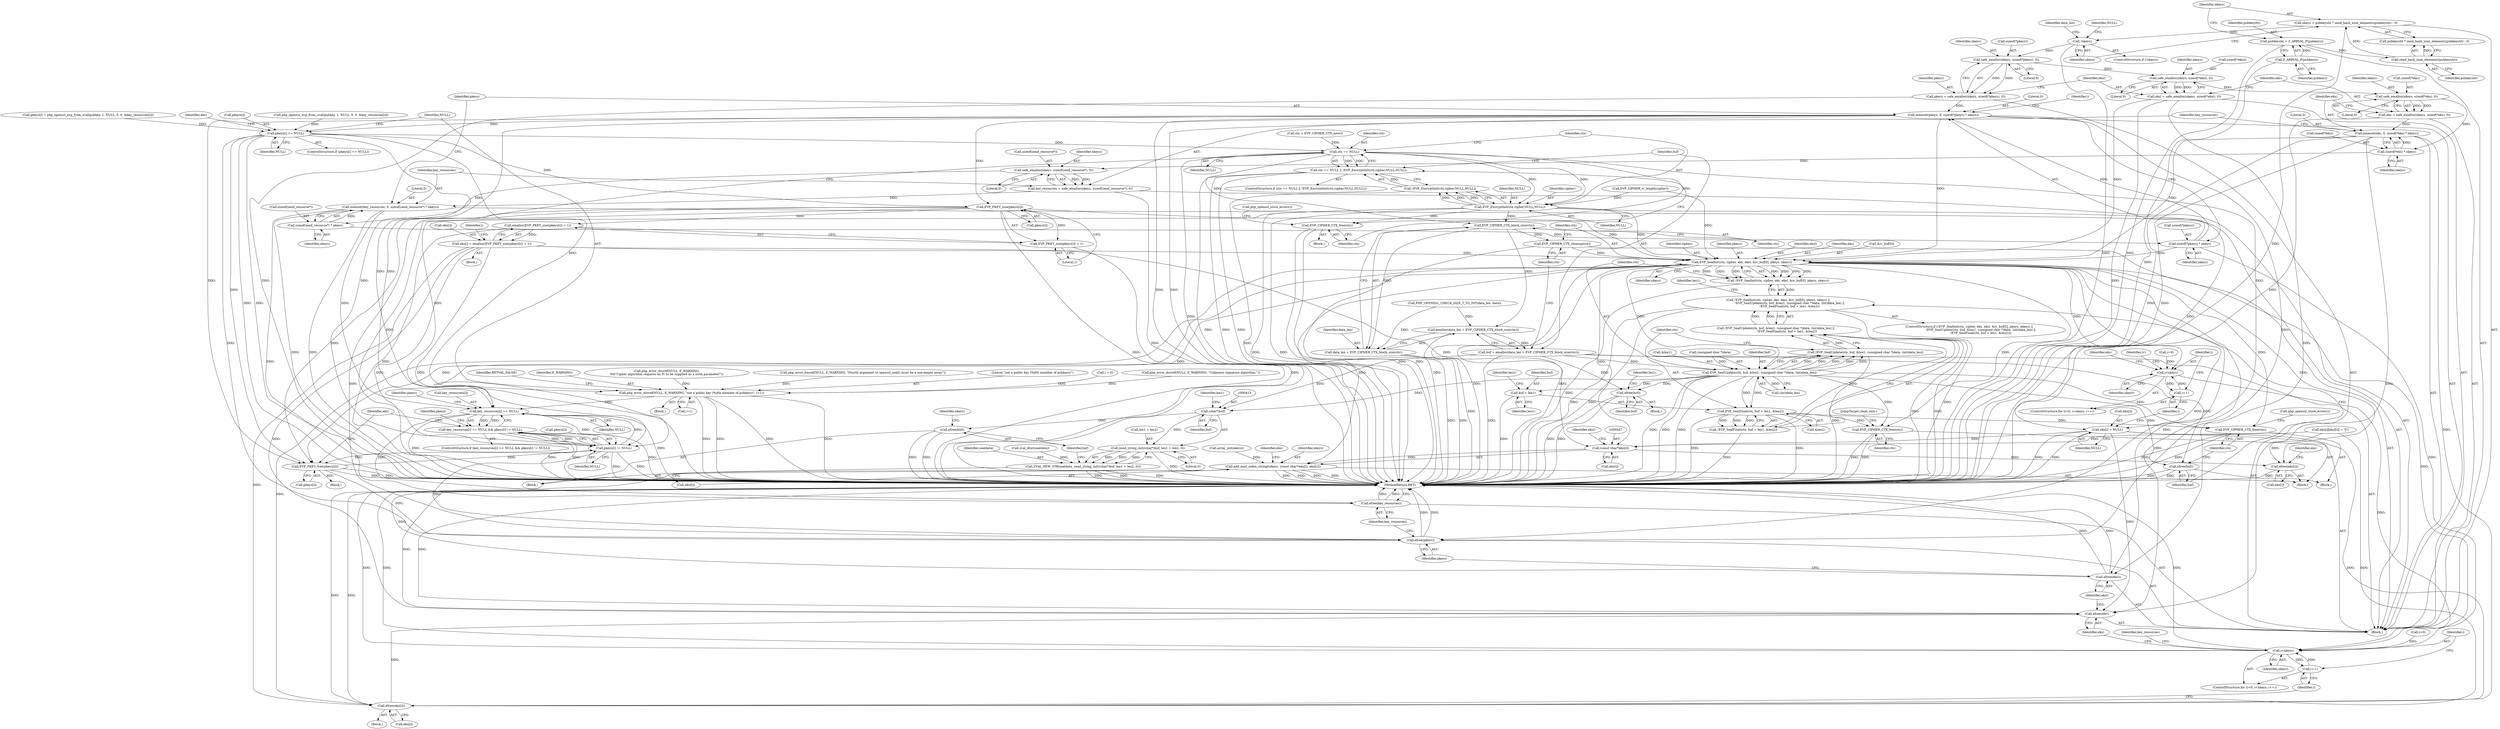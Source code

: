 digraph "0_php_91826a311dd37f4c4e5d605fa7af331e80ddd4c3@API" {
"1000228" [label="(Call,safe_emalloc(nkeys, sizeof(*pkeys), 0))"];
"1000177" [label="(Call,!nkeys)"];
"1000169" [label="(Call,nkeys = pubkeysht ? zend_hash_num_elements(pubkeysht) : 0)"];
"1000173" [label="(Call,zend_hash_num_elements(pubkeysht))"];
"1000165" [label="(Call,pubkeysht = Z_ARRVAL_P(pubkeys))"];
"1000167" [label="(Call,Z_ARRVAL_P(pubkeys))"];
"1000226" [label="(Call,pkeys = safe_emalloc(nkeys, sizeof(*pkeys), 0))"];
"1000272" [label="(Call,memset(pkeys, 0, sizeof(*pkeys) * nkeys))"];
"1000299" [label="(Call,pkeys[i] == NULL)"];
"1000305" [label="(Call,php_error_docref(NULL, E_WARNING, \"not a public key (%dth member of pubkeys)\", i+1))"];
"1000504" [label="(Call,key_resources[i] == NULL)"];
"1000503" [label="(Call,key_resources[i] == NULL && pkeys[i] != NULL)"];
"1000509" [label="(Call,pkeys[i] != NULL)"];
"1000515" [label="(Call,EVP_PKEY_free(pkeys[i]))"];
"1000532" [label="(Call,efree(pkeys))"];
"1000534" [label="(Call,efree(key_resources))"];
"1000320" [label="(Call,EVP_PKEY_size(pkeys[i]))"];
"1000318" [label="(Call,emalloc(EVP_PKEY_size(pkeys[i]) + 1))"];
"1000314" [label="(Call,eks[i] = emalloc(EVP_PKEY_size(pkeys[i]) + 1))"];
"1000360" [label="(Call,EVP_SealInit(ctx, cipher, eks, eksl, &iv_buf[0], pkeys, nkeys))"];
"1000359" [label="(Call,!EVP_SealInit(ctx, cipher, eks, eksl, &iv_buf[0], pkeys, nkeys))"];
"1000358" [label="(Call,!EVP_SealInit(ctx, cipher, eks, eksl, &iv_buf[0], pkeys, nkeys) ||\n                        !EVP_SealUpdate(ctx, buf, &len1, (unsigned char *)data, (int)data_len) ||\n                        !EVP_SealFinal(ctx, buf + len1, &len2))"];
"1000373" [label="(Call,EVP_SealUpdate(ctx, buf, &len1, (unsigned char *)data, (int)data_len))"];
"1000372" [label="(Call,!EVP_SealUpdate(ctx, buf, &len1, (unsigned char *)data, (int)data_len))"];
"1000371" [label="(Call,!EVP_SealUpdate(ctx, buf, &len1, (unsigned char *)data, (int)data_len) ||\n                        !EVP_SealFinal(ctx, buf + len1, &len2))"];
"1000385" [label="(Call,EVP_SealFinal(ctx, buf + len1, &len2))"];
"1000384" [label="(Call,!EVP_SealFinal(ctx, buf + len1, &len2))"];
"1000395" [label="(Call,EVP_CIPHER_CTX_free(ctx))"];
"1000489" [label="(Call,EVP_CIPHER_CTX_free(ctx))"];
"1000387" [label="(Call,buf + len1)"];
"1000393" [label="(Call,efree(buf))"];
"1000412" [label="(Call,(char*)buf)"];
"1000411" [label="(Call,zend_string_init((char*)buf, len1 + len2, 0))"];
"1000409" [label="(Call,ZVAL_NEW_STR(sealdata, zend_string_init((char*)buf, len1 + len2, 0)))"];
"1000419" [label="(Call,efree(buf))"];
"1000483" [label="(Call,efree(buf))"];
"1000429" [label="(Call,i<nkeys)"];
"1000432" [label="(Call,i++)"];
"1000496" [label="(Call,i<nkeys)"];
"1000499" [label="(Call,i++)"];
"1000446" [label="(Call,(const char*)eks[i])"];
"1000444" [label="(Call,add_next_index_stringl(ekeys, (const char*)eks[i], eksl[i]))"];
"1000530" [label="(Call,efree(eksl))"];
"1000454" [label="(Call,efree(eks[i]))"];
"1000524" [label="(Call,efree(eks[i]))"];
"1000528" [label="(Call,efree(eks))"];
"1000319" [label="(Call,EVP_PKEY_size(pkeys[i]) + 1)"];
"1000333" [label="(Call,ctx == NULL)"];
"1000332" [label="(Call,ctx == NULL || !EVP_EncryptInit(ctx,cipher,NULL,NULL))"];
"1000337" [label="(Call,EVP_EncryptInit(ctx,cipher,NULL,NULL))"];
"1000336" [label="(Call,!EVP_EncryptInit(ctx,cipher,NULL,NULL))"];
"1000343" [label="(Call,EVP_CIPHER_CTX_free(ctx))"];
"1000353" [label="(Call,EVP_CIPHER_CTX_block_size(ctx))"];
"1000350" [label="(Call,emalloc(data_len + EVP_CIPHER_CTX_block_size(ctx)))"];
"1000348" [label="(Call,buf = emalloc(data_len + EVP_CIPHER_CTX_block_size(ctx)))"];
"1000351" [label="(Call,data_len + EVP_CIPHER_CTX_block_size(ctx))"];
"1000355" [label="(Call,EVP_CIPHER_CTX_cleanup(ctx))"];
"1000458" [label="(Call,eks[i] = NULL)"];
"1000236" [label="(Call,safe_emalloc(nkeys, sizeof(*eksl), 0))"];
"1000234" [label="(Call,eksl = safe_emalloc(nkeys, sizeof(*eksl), 0))"];
"1000244" [label="(Call,safe_emalloc(nkeys, sizeof(*eks), 0))"];
"1000242" [label="(Call,eks = safe_emalloc(nkeys, sizeof(*eks), 0))"];
"1000250" [label="(Call,memset(eks, 0, sizeof(*eks) * nkeys))"];
"1000253" [label="(Call,sizeof(*eks) * nkeys)"];
"1000260" [label="(Call,safe_emalloc(nkeys, sizeof(zend_resource*), 0))"];
"1000258" [label="(Call,key_resources = safe_emalloc(nkeys, sizeof(zend_resource*), 0))"];
"1000265" [label="(Call,memset(key_resources, 0, sizeof(zend_resource*) * nkeys))"];
"1000268" [label="(Call,sizeof(zend_resource*) * nkeys)"];
"1000275" [label="(Call,sizeof(*pkeys) * nkeys)"];
"1000423" [label="(Call,array_init(ekeys))"];
"1000274" [label="(Literal,0)"];
"1000357" [label="(ControlStructure,if (!EVP_SealInit(ctx, cipher, eks, eksl, &iv_buf[0], pkeys, nkeys) ||\n                        !EVP_SealUpdate(ctx, buf, &len1, (unsigned char *)data, (int)data_len) ||\n                        !EVP_SealFinal(ctx, buf + len1, &len2)))"];
"1000272" [label="(Call,memset(pkeys, 0, sizeof(*pkeys) * nkeys))"];
"1000422" [label="(Identifier,ekeys)"];
"1000249" [label="(Literal,0)"];
"1000245" [label="(Identifier,nkeys)"];
"1000371" [label="(Call,!EVP_SealUpdate(ctx, buf, &len1, (unsigned char *)data, (int)data_len) ||\n                        !EVP_SealFinal(ctx, buf + len1, &len2))"];
"1000393" [label="(Call,efree(buf))"];
"1000384" [label="(Call,!EVP_SealFinal(ctx, buf + len1, &len2))"];
"1000378" [label="(Call,(unsigned char *)data)"];
"1000392" [label="(Block,)"];
"1000482" [label="(Block,)"];
"1000320" [label="(Call,EVP_PKEY_size(pkeys[i]))"];
"1000250" [label="(Call,memset(eks, 0, sizeof(*eks) * nkeys))"];
"1000484" [label="(Identifier,buf)"];
"1000303" [label="(Identifier,NULL)"];
"1000448" [label="(Call,eks[i])"];
"1000280" [label="(Call,i = 0)"];
"1000176" [label="(ControlStructure,if (!nkeys))"];
"1000360" [label="(Call,EVP_SealInit(ctx, cipher, eks, eksl, &iv_buf[0], pkeys, nkeys))"];
"1000199" [label="(Call,php_error_docref(NULL, E_WARNING, \"Unknown signature algorithm.\"))"];
"1000406" [label="(Block,)"];
"1000490" [label="(Identifier,ctx)"];
"1000394" [label="(Identifier,buf)"];
"1000498" [label="(Identifier,nkeys)"];
"1000266" [label="(Identifier,key_resources)"];
"1000435" [label="(Call,eks[i][eksl[i]] = '\0')"];
"1000229" [label="(Identifier,nkeys)"];
"1000165" [label="(Call,pubkeysht = Z_ARRVAL_P(pubkeys))"];
"1000529" [label="(Identifier,eks)"];
"1000275" [label="(Call,sizeof(*pkeys) * nkeys)"];
"1000281" [label="(Identifier,i)"];
"1000514" [label="(Block,)"];
"1000407" [label="(Call,zval_dtor(sealdata))"];
"1000254" [label="(Call,sizeof(*eks))"];
"1000345" [label="(Call,php_openssl_store_errors())"];
"1000304" [label="(Block,)"];
"1000391" [label="(Identifier,len2)"];
"1000504" [label="(Call,key_resources[i] == NULL)"];
"1000390" [label="(Call,&len2)"];
"1000396" [label="(Identifier,ctx)"];
"1000230" [label="(Call,sizeof(*pkeys))"];
"1000312" [label="(Identifier,RETVAL_FALSE)"];
"1000419" [label="(Call,efree(buf))"];
"1000410" [label="(Identifier,sealdata)"];
"1000426" [label="(Call,i=0)"];
"1000344" [label="(Identifier,ctx)"];
"1000349" [label="(Identifier,buf)"];
"1000369" [label="(Identifier,pkeys)"];
"1000186" [label="(Identifier,data_len)"];
"1000487" [label="(Identifier,len1)"];
"1000257" [label="(Identifier,nkeys)"];
"1000534" [label="(Call,efree(key_resources))"];
"1000438" [label="(Identifier,eks)"];
"1000508" [label="(Identifier,NULL)"];
"1000356" [label="(Identifier,ctx)"];
"1000228" [label="(Call,safe_emalloc(nkeys, sizeof(*pkeys), 0))"];
"1000434" [label="(Block,)"];
"1000306" [label="(Identifier,NULL)"];
"1000515" [label="(Call,EVP_PKEY_free(pkeys[i]))"];
"1000361" [label="(Identifier,ctx)"];
"1000493" [label="(Call,i=0)"];
"1000531" [label="(Identifier,eksl)"];
"1000497" [label="(Identifier,i)"];
"1000166" [label="(Identifier,pubkeysht)"];
"1000300" [label="(Call,pkeys[i])"];
"1000185" [label="(Call,PHP_OPENSSL_CHECK_SIZE_T_TO_INT(data_len, data))"];
"1000374" [label="(Identifier,ctx)"];
"1000454" [label="(Call,efree(eks[i]))"];
"1000430" [label="(Identifier,i)"];
"1000340" [label="(Identifier,NULL)"];
"1000288" [label="(Call,php_openssl_evp_from_zval(pubkey, 1, NULL, 0, 0, &key_resources[i]))"];
"1000373" [label="(Call,EVP_SealUpdate(ctx, buf, &len1, (unsigned char *)data, (int)data_len))"];
"1000261" [label="(Identifier,nkeys)"];
"1000243" [label="(Identifier,eks)"];
"1000532" [label="(Call,efree(pkeys))"];
"1000528" [label="(Call,efree(eks))"];
"1000177" [label="(Call,!nkeys)"];
"1000376" [label="(Call,&len1)"];
"1000328" [label="(Call,ctx = EVP_CIPHER_CTX_new())"];
"1000499" [label="(Call,i++)"];
"1000211" [label="(Call,EVP_CIPHER_iv_length(cipher))"];
"1000170" [label="(Identifier,nkeys)"];
"1000339" [label="(Identifier,cipher)"];
"1000236" [label="(Call,safe_emalloc(nkeys, sizeof(*eksl), 0))"];
"1000536" [label="(MethodReturn,RET)"];
"1000309" [label="(Call,i+1)"];
"1000535" [label="(Identifier,key_resources)"];
"1000283" [label="(Block,)"];
"1000418" [label="(Literal,0)"];
"1000456" [label="(Identifier,eks)"];
"1000299" [label="(Call,pkeys[i] == NULL)"];
"1000167" [label="(Call,Z_ARRVAL_P(pubkeys))"];
"1000364" [label="(Identifier,eksl)"];
"1000464" [label="(Identifier,iv)"];
"1000318" [label="(Call,emalloc(EVP_PKEY_size(pkeys[i]) + 1))"];
"1000174" [label="(Identifier,pubkeysht)"];
"1000412" [label="(Call,(char*)buf)"];
"1000530" [label="(Call,efree(eksl))"];
"1000363" [label="(Identifier,eks)"];
"1000510" [label="(Call,pkeys[i])"];
"1000523" [label="(Block,)"];
"1000503" [label="(Call,key_resources[i] == NULL && pkeys[i] != NULL)"];
"1000432" [label="(Call,i++)"];
"1000350" [label="(Call,emalloc(data_len + EVP_CIPHER_CTX_block_size(ctx)))"];
"1000307" [label="(Identifier,E_WARNING)"];
"1000381" [label="(Call,(int)data_len)"];
"1000385" [label="(Call,EVP_SealFinal(ctx, buf + len1, &len2))"];
"1000359" [label="(Call,!EVP_SealInit(ctx, cipher, eks, eksl, &iv_buf[0], pkeys, nkeys))"];
"1000411" [label="(Call,zend_string_init((char*)buf, len1 + len2, 0))"];
"1000260" [label="(Call,safe_emalloc(nkeys, sizeof(zend_resource*), 0))"];
"1000233" [label="(Literal,0)"];
"1000284" [label="(Call,pkeys[i] = php_openssl_evp_from_zval(pubkey, 1, NULL, 0, 0, &key_resources[i]))"];
"1000343" [label="(Call,EVP_CIPHER_CTX_free(ctx))"];
"1000375" [label="(Identifier,buf)"];
"1000452" [label="(Identifier,eksl)"];
"1000259" [label="(Identifier,key_resources)"];
"1000221" [label="(Call,php_error_docref(NULL, E_WARNING,\n\t\t\t\t\"Cipher algorithm requires an IV to be supplied as a sixth parameter\"))"];
"1000244" [label="(Call,safe_emalloc(nkeys, sizeof(*eks), 0))"];
"1000235" [label="(Identifier,eksl)"];
"1000332" [label="(Call,ctx == NULL || !EVP_EncryptInit(ctx,cipher,NULL,NULL))"];
"1000237" [label="(Identifier,nkeys)"];
"1000267" [label="(Literal,0)"];
"1000298" [label="(ControlStructure,if (pkeys[i] == NULL))"];
"1000333" [label="(Call,ctx == NULL)"];
"1000483" [label="(Call,efree(buf))"];
"1000342" [label="(Block,)"];
"1000387" [label="(Call,buf + len1)"];
"1000451" [label="(Call,eksl[i])"];
"1000251" [label="(Identifier,eks)"];
"1000268" [label="(Call,sizeof(zend_resource*) * nkeys)"];
"1000354" [label="(Identifier,ctx)"];
"1000324" [label="(Literal,1)"];
"1000403" [label="(Identifier,len1)"];
"1000492" [label="(ControlStructure,for (i=0; i<nkeys; i++))"];
"1000370" [label="(Identifier,nkeys)"];
"1000352" [label="(Identifier,data_len)"];
"1000315" [label="(Call,eks[i])"];
"1000279" [label="(Identifier,nkeys)"];
"1000496" [label="(Call,i<nkeys)"];
"1000395" [label="(Call,EVP_CIPHER_CTX_free(ctx))"];
"1000169" [label="(Call,nkeys = pubkeysht ? zend_hash_num_elements(pubkeysht) : 0)"];
"1000168" [label="(Identifier,pubkeys)"];
"1000458" [label="(Call,eks[i] = NULL)"];
"1000358" [label="(Call,!EVP_SealInit(ctx, cipher, eks, eksl, &iv_buf[0], pkeys, nkeys) ||\n                        !EVP_SealUpdate(ctx, buf, &len1, (unsigned char *)data, (int)data_len) ||\n                        !EVP_SealFinal(ctx, buf + len1, &len2))"];
"1000445" [label="(Identifier,ekeys)"];
"1000181" [label="(Identifier,NULL)"];
"1000314" [label="(Call,eks[i] = emalloc(EVP_PKEY_size(pkeys[i]) + 1))"];
"1000264" [label="(Literal,0)"];
"1000338" [label="(Identifier,ctx)"];
"1000348" [label="(Call,buf = emalloc(data_len + EVP_CIPHER_CTX_block_size(ctx)))"];
"1000429" [label="(Call,i<nkeys)"];
"1000180" [label="(Call,php_error_docref(NULL, E_WARNING, \"Fourth argument to openssl_seal() must be a non-empty array\"))"];
"1000431" [label="(Identifier,nkeys)"];
"1000409" [label="(Call,ZVAL_NEW_STR(sealdata, zend_string_init((char*)buf, len1 + len2, 0)))"];
"1000420" [label="(Identifier,buf)"];
"1000253" [label="(Call,sizeof(*eks) * nkeys)"];
"1000446" [label="(Call,(const char*)eks[i])"];
"1000513" [label="(Identifier,NULL)"];
"1000509" [label="(Call,pkeys[i] != NULL)"];
"1000351" [label="(Call,data_len + EVP_CIPHER_CTX_block_size(ctx))"];
"1000460" [label="(Identifier,eks)"];
"1000524" [label="(Call,efree(eks[i]))"];
"1000234" [label="(Call,eksl = safe_emalloc(nkeys, sizeof(*eksl), 0))"];
"1000388" [label="(Identifier,buf)"];
"1000246" [label="(Call,sizeof(*eks))"];
"1000459" [label="(Call,eks[i])"];
"1000491" [label="(JumpTarget,clean_exit:)"];
"1000397" [label="(Call,php_openssl_store_errors())"];
"1000269" [label="(Call,sizeof(zend_resource*))"];
"1000273" [label="(Identifier,pkeys)"];
"1000326" [label="(Identifier,i)"];
"1000331" [label="(ControlStructure,if (ctx == NULL || !EVP_EncryptInit(ctx,cipher,NULL,NULL)))"];
"1000386" [label="(Identifier,ctx)"];
"1000265" [label="(Call,memset(key_resources, 0, sizeof(zend_resource*) * nkeys))"];
"1000433" [label="(Identifier,i)"];
"1000365" [label="(Call,&iv_buf[0])"];
"1000415" [label="(Call,len1 + len2)"];
"1000425" [label="(ControlStructure,for (i=0; i<nkeys; i++))"];
"1000271" [label="(Identifier,nkeys)"];
"1000416" [label="(Identifier,len1)"];
"1000500" [label="(Identifier,i)"];
"1000517" [label="(Identifier,pkeys)"];
"1000506" [label="(Identifier,key_resources)"];
"1000334" [label="(Identifier,ctx)"];
"1000444" [label="(Call,add_next_index_stringl(ekeys, (const char*)eks[i], eksl[i]))"];
"1000525" [label="(Call,eks[i])"];
"1000516" [label="(Call,pkeys[i])"];
"1000489" [label="(Call,EVP_CIPHER_CTX_free(ctx))"];
"1000242" [label="(Call,eks = safe_emalloc(nkeys, sizeof(*eks), 0))"];
"1000511" [label="(Identifier,pkeys)"];
"1000502" [label="(ControlStructure,if (key_resources[i] == NULL && pkeys[i] != NULL))"];
"1000262" [label="(Call,sizeof(zend_resource*))"];
"1000258" [label="(Call,key_resources = safe_emalloc(nkeys, sizeof(zend_resource*), 0))"];
"1000389" [label="(Identifier,len1)"];
"1000305" [label="(Call,php_error_docref(NULL, E_WARNING, \"not a public key (%dth member of pubkeys)\", i+1))"];
"1000372" [label="(Call,!EVP_SealUpdate(ctx, buf, &len1, (unsigned char *)data, (int)data_len))"];
"1000178" [label="(Identifier,nkeys)"];
"1000533" [label="(Identifier,pkeys)"];
"1000341" [label="(Identifier,NULL)"];
"1000462" [label="(Identifier,NULL)"];
"1000173" [label="(Call,zend_hash_num_elements(pubkeysht))"];
"1000241" [label="(Literal,0)"];
"1000238" [label="(Call,sizeof(*eksl))"];
"1000227" [label="(Identifier,pkeys)"];
"1000308" [label="(Literal,\"not a public key (%dth member of pubkeys)\")"];
"1000337" [label="(Call,EVP_EncryptInit(ctx,cipher,NULL,NULL))"];
"1000355" [label="(Call,EVP_CIPHER_CTX_cleanup(ctx))"];
"1000335" [label="(Identifier,NULL)"];
"1000105" [label="(Block,)"];
"1000316" [label="(Identifier,eks)"];
"1000321" [label="(Call,pkeys[i])"];
"1000319" [label="(Call,EVP_PKEY_size(pkeys[i]) + 1)"];
"1000505" [label="(Call,key_resources[i])"];
"1000414" [label="(Identifier,buf)"];
"1000252" [label="(Literal,0)"];
"1000353" [label="(Call,EVP_CIPHER_CTX_block_size(ctx))"];
"1000336" [label="(Call,!EVP_EncryptInit(ctx,cipher,NULL,NULL))"];
"1000276" [label="(Call,sizeof(*pkeys))"];
"1000521" [label="(Identifier,eks)"];
"1000226" [label="(Call,pkeys = safe_emalloc(nkeys, sizeof(*pkeys), 0))"];
"1000171" [label="(Call,pubkeysht ? zend_hash_num_elements(pubkeysht) : 0)"];
"1000362" [label="(Identifier,cipher)"];
"1000455" [label="(Call,eks[i])"];
"1000228" -> "1000226"  [label="AST: "];
"1000228" -> "1000233"  [label="CFG: "];
"1000229" -> "1000228"  [label="AST: "];
"1000230" -> "1000228"  [label="AST: "];
"1000233" -> "1000228"  [label="AST: "];
"1000226" -> "1000228"  [label="CFG: "];
"1000228" -> "1000226"  [label="DDG: "];
"1000228" -> "1000226"  [label="DDG: "];
"1000177" -> "1000228"  [label="DDG: "];
"1000228" -> "1000236"  [label="DDG: "];
"1000177" -> "1000176"  [label="AST: "];
"1000177" -> "1000178"  [label="CFG: "];
"1000178" -> "1000177"  [label="AST: "];
"1000181" -> "1000177"  [label="CFG: "];
"1000186" -> "1000177"  [label="CFG: "];
"1000177" -> "1000536"  [label="DDG: "];
"1000169" -> "1000177"  [label="DDG: "];
"1000169" -> "1000105"  [label="AST: "];
"1000169" -> "1000171"  [label="CFG: "];
"1000170" -> "1000169"  [label="AST: "];
"1000171" -> "1000169"  [label="AST: "];
"1000178" -> "1000169"  [label="CFG: "];
"1000169" -> "1000536"  [label="DDG: "];
"1000173" -> "1000169"  [label="DDG: "];
"1000173" -> "1000171"  [label="AST: "];
"1000173" -> "1000174"  [label="CFG: "];
"1000174" -> "1000173"  [label="AST: "];
"1000171" -> "1000173"  [label="CFG: "];
"1000173" -> "1000171"  [label="DDG: "];
"1000165" -> "1000173"  [label="DDG: "];
"1000165" -> "1000105"  [label="AST: "];
"1000165" -> "1000167"  [label="CFG: "];
"1000166" -> "1000165"  [label="AST: "];
"1000167" -> "1000165"  [label="AST: "];
"1000170" -> "1000165"  [label="CFG: "];
"1000165" -> "1000536"  [label="DDG: "];
"1000167" -> "1000165"  [label="DDG: "];
"1000167" -> "1000168"  [label="CFG: "];
"1000168" -> "1000167"  [label="AST: "];
"1000167" -> "1000536"  [label="DDG: "];
"1000226" -> "1000105"  [label="AST: "];
"1000227" -> "1000226"  [label="AST: "];
"1000235" -> "1000226"  [label="CFG: "];
"1000226" -> "1000536"  [label="DDG: "];
"1000226" -> "1000272"  [label="DDG: "];
"1000272" -> "1000105"  [label="AST: "];
"1000272" -> "1000275"  [label="CFG: "];
"1000273" -> "1000272"  [label="AST: "];
"1000274" -> "1000272"  [label="AST: "];
"1000275" -> "1000272"  [label="AST: "];
"1000281" -> "1000272"  [label="CFG: "];
"1000272" -> "1000536"  [label="DDG: "];
"1000272" -> "1000536"  [label="DDG: "];
"1000275" -> "1000272"  [label="DDG: "];
"1000272" -> "1000299"  [label="DDG: "];
"1000272" -> "1000320"  [label="DDG: "];
"1000272" -> "1000360"  [label="DDG: "];
"1000272" -> "1000509"  [label="DDG: "];
"1000272" -> "1000515"  [label="DDG: "];
"1000272" -> "1000532"  [label="DDG: "];
"1000299" -> "1000298"  [label="AST: "];
"1000299" -> "1000303"  [label="CFG: "];
"1000300" -> "1000299"  [label="AST: "];
"1000303" -> "1000299"  [label="AST: "];
"1000306" -> "1000299"  [label="CFG: "];
"1000316" -> "1000299"  [label="CFG: "];
"1000299" -> "1000536"  [label="DDG: "];
"1000299" -> "1000536"  [label="DDG: "];
"1000284" -> "1000299"  [label="DDG: "];
"1000288" -> "1000299"  [label="DDG: "];
"1000299" -> "1000305"  [label="DDG: "];
"1000299" -> "1000320"  [label="DDG: "];
"1000299" -> "1000333"  [label="DDG: "];
"1000299" -> "1000509"  [label="DDG: "];
"1000299" -> "1000515"  [label="DDG: "];
"1000299" -> "1000532"  [label="DDG: "];
"1000305" -> "1000304"  [label="AST: "];
"1000305" -> "1000309"  [label="CFG: "];
"1000306" -> "1000305"  [label="AST: "];
"1000307" -> "1000305"  [label="AST: "];
"1000308" -> "1000305"  [label="AST: "];
"1000309" -> "1000305"  [label="AST: "];
"1000312" -> "1000305"  [label="CFG: "];
"1000305" -> "1000536"  [label="DDG: "];
"1000305" -> "1000536"  [label="DDG: "];
"1000305" -> "1000536"  [label="DDG: "];
"1000305" -> "1000536"  [label="DDG: "];
"1000180" -> "1000305"  [label="DDG: "];
"1000199" -> "1000305"  [label="DDG: "];
"1000221" -> "1000305"  [label="DDG: "];
"1000280" -> "1000305"  [label="DDG: "];
"1000305" -> "1000504"  [label="DDG: "];
"1000504" -> "1000503"  [label="AST: "];
"1000504" -> "1000508"  [label="CFG: "];
"1000505" -> "1000504"  [label="AST: "];
"1000508" -> "1000504"  [label="AST: "];
"1000511" -> "1000504"  [label="CFG: "];
"1000503" -> "1000504"  [label="CFG: "];
"1000504" -> "1000536"  [label="DDG: "];
"1000504" -> "1000536"  [label="DDG: "];
"1000504" -> "1000503"  [label="DDG: "];
"1000504" -> "1000503"  [label="DDG: "];
"1000265" -> "1000504"  [label="DDG: "];
"1000509" -> "1000504"  [label="DDG: "];
"1000337" -> "1000504"  [label="DDG: "];
"1000333" -> "1000504"  [label="DDG: "];
"1000504" -> "1000509"  [label="DDG: "];
"1000504" -> "1000534"  [label="DDG: "];
"1000503" -> "1000502"  [label="AST: "];
"1000503" -> "1000509"  [label="CFG: "];
"1000509" -> "1000503"  [label="AST: "];
"1000517" -> "1000503"  [label="CFG: "];
"1000521" -> "1000503"  [label="CFG: "];
"1000503" -> "1000536"  [label="DDG: "];
"1000503" -> "1000536"  [label="DDG: "];
"1000503" -> "1000536"  [label="DDG: "];
"1000509" -> "1000503"  [label="DDG: "];
"1000509" -> "1000503"  [label="DDG: "];
"1000509" -> "1000513"  [label="CFG: "];
"1000510" -> "1000509"  [label="AST: "];
"1000513" -> "1000509"  [label="AST: "];
"1000509" -> "1000536"  [label="DDG: "];
"1000509" -> "1000536"  [label="DDG: "];
"1000360" -> "1000509"  [label="DDG: "];
"1000515" -> "1000509"  [label="DDG: "];
"1000320" -> "1000509"  [label="DDG: "];
"1000509" -> "1000515"  [label="DDG: "];
"1000509" -> "1000532"  [label="DDG: "];
"1000515" -> "1000514"  [label="AST: "];
"1000515" -> "1000516"  [label="CFG: "];
"1000516" -> "1000515"  [label="AST: "];
"1000521" -> "1000515"  [label="CFG: "];
"1000515" -> "1000536"  [label="DDG: "];
"1000515" -> "1000536"  [label="DDG: "];
"1000360" -> "1000515"  [label="DDG: "];
"1000320" -> "1000515"  [label="DDG: "];
"1000515" -> "1000532"  [label="DDG: "];
"1000532" -> "1000105"  [label="AST: "];
"1000532" -> "1000533"  [label="CFG: "];
"1000533" -> "1000532"  [label="AST: "];
"1000535" -> "1000532"  [label="CFG: "];
"1000532" -> "1000536"  [label="DDG: "];
"1000532" -> "1000536"  [label="DDG: "];
"1000360" -> "1000532"  [label="DDG: "];
"1000320" -> "1000532"  [label="DDG: "];
"1000534" -> "1000105"  [label="AST: "];
"1000534" -> "1000535"  [label="CFG: "];
"1000535" -> "1000534"  [label="AST: "];
"1000536" -> "1000534"  [label="CFG: "];
"1000534" -> "1000536"  [label="DDG: "];
"1000534" -> "1000536"  [label="DDG: "];
"1000265" -> "1000534"  [label="DDG: "];
"1000320" -> "1000319"  [label="AST: "];
"1000320" -> "1000321"  [label="CFG: "];
"1000321" -> "1000320"  [label="AST: "];
"1000324" -> "1000320"  [label="CFG: "];
"1000320" -> "1000536"  [label="DDG: "];
"1000320" -> "1000318"  [label="DDG: "];
"1000320" -> "1000319"  [label="DDG: "];
"1000320" -> "1000360"  [label="DDG: "];
"1000318" -> "1000314"  [label="AST: "];
"1000318" -> "1000319"  [label="CFG: "];
"1000319" -> "1000318"  [label="AST: "];
"1000314" -> "1000318"  [label="CFG: "];
"1000318" -> "1000536"  [label="DDG: "];
"1000318" -> "1000314"  [label="DDG: "];
"1000314" -> "1000283"  [label="AST: "];
"1000315" -> "1000314"  [label="AST: "];
"1000326" -> "1000314"  [label="CFG: "];
"1000314" -> "1000536"  [label="DDG: "];
"1000314" -> "1000536"  [label="DDG: "];
"1000314" -> "1000360"  [label="DDG: "];
"1000314" -> "1000446"  [label="DDG: "];
"1000314" -> "1000524"  [label="DDG: "];
"1000314" -> "1000528"  [label="DDG: "];
"1000360" -> "1000359"  [label="AST: "];
"1000360" -> "1000370"  [label="CFG: "];
"1000361" -> "1000360"  [label="AST: "];
"1000362" -> "1000360"  [label="AST: "];
"1000363" -> "1000360"  [label="AST: "];
"1000364" -> "1000360"  [label="AST: "];
"1000365" -> "1000360"  [label="AST: "];
"1000369" -> "1000360"  [label="AST: "];
"1000370" -> "1000360"  [label="AST: "];
"1000359" -> "1000360"  [label="CFG: "];
"1000360" -> "1000536"  [label="DDG: "];
"1000360" -> "1000536"  [label="DDG: "];
"1000360" -> "1000359"  [label="DDG: "];
"1000360" -> "1000359"  [label="DDG: "];
"1000360" -> "1000359"  [label="DDG: "];
"1000360" -> "1000359"  [label="DDG: "];
"1000360" -> "1000359"  [label="DDG: "];
"1000360" -> "1000359"  [label="DDG: "];
"1000360" -> "1000359"  [label="DDG: "];
"1000355" -> "1000360"  [label="DDG: "];
"1000337" -> "1000360"  [label="DDG: "];
"1000211" -> "1000360"  [label="DDG: "];
"1000250" -> "1000360"  [label="DDG: "];
"1000234" -> "1000360"  [label="DDG: "];
"1000275" -> "1000360"  [label="DDG: "];
"1000360" -> "1000373"  [label="DDG: "];
"1000360" -> "1000395"  [label="DDG: "];
"1000360" -> "1000429"  [label="DDG: "];
"1000360" -> "1000446"  [label="DDG: "];
"1000360" -> "1000444"  [label="DDG: "];
"1000360" -> "1000454"  [label="DDG: "];
"1000360" -> "1000489"  [label="DDG: "];
"1000360" -> "1000496"  [label="DDG: "];
"1000360" -> "1000524"  [label="DDG: "];
"1000360" -> "1000528"  [label="DDG: "];
"1000360" -> "1000530"  [label="DDG: "];
"1000359" -> "1000358"  [label="AST: "];
"1000374" -> "1000359"  [label="CFG: "];
"1000358" -> "1000359"  [label="CFG: "];
"1000359" -> "1000536"  [label="DDG: "];
"1000359" -> "1000358"  [label="DDG: "];
"1000358" -> "1000357"  [label="AST: "];
"1000358" -> "1000371"  [label="CFG: "];
"1000371" -> "1000358"  [label="AST: "];
"1000394" -> "1000358"  [label="CFG: "];
"1000403" -> "1000358"  [label="CFG: "];
"1000358" -> "1000536"  [label="DDG: "];
"1000358" -> "1000536"  [label="DDG: "];
"1000358" -> "1000536"  [label="DDG: "];
"1000371" -> "1000358"  [label="DDG: "];
"1000371" -> "1000358"  [label="DDG: "];
"1000373" -> "1000372"  [label="AST: "];
"1000373" -> "1000381"  [label="CFG: "];
"1000374" -> "1000373"  [label="AST: "];
"1000375" -> "1000373"  [label="AST: "];
"1000376" -> "1000373"  [label="AST: "];
"1000378" -> "1000373"  [label="AST: "];
"1000381" -> "1000373"  [label="AST: "];
"1000372" -> "1000373"  [label="CFG: "];
"1000373" -> "1000536"  [label="DDG: "];
"1000373" -> "1000536"  [label="DDG: "];
"1000373" -> "1000536"  [label="DDG: "];
"1000373" -> "1000372"  [label="DDG: "];
"1000373" -> "1000372"  [label="DDG: "];
"1000373" -> "1000372"  [label="DDG: "];
"1000373" -> "1000372"  [label="DDG: "];
"1000373" -> "1000372"  [label="DDG: "];
"1000348" -> "1000373"  [label="DDG: "];
"1000378" -> "1000373"  [label="DDG: "];
"1000381" -> "1000373"  [label="DDG: "];
"1000373" -> "1000385"  [label="DDG: "];
"1000373" -> "1000385"  [label="DDG: "];
"1000373" -> "1000387"  [label="DDG: "];
"1000373" -> "1000393"  [label="DDG: "];
"1000373" -> "1000395"  [label="DDG: "];
"1000373" -> "1000412"  [label="DDG: "];
"1000373" -> "1000483"  [label="DDG: "];
"1000373" -> "1000489"  [label="DDG: "];
"1000372" -> "1000371"  [label="AST: "];
"1000386" -> "1000372"  [label="CFG: "];
"1000371" -> "1000372"  [label="CFG: "];
"1000372" -> "1000536"  [label="DDG: "];
"1000372" -> "1000371"  [label="DDG: "];
"1000371" -> "1000384"  [label="CFG: "];
"1000384" -> "1000371"  [label="AST: "];
"1000371" -> "1000536"  [label="DDG: "];
"1000371" -> "1000536"  [label="DDG: "];
"1000384" -> "1000371"  [label="DDG: "];
"1000385" -> "1000384"  [label="AST: "];
"1000385" -> "1000390"  [label="CFG: "];
"1000386" -> "1000385"  [label="AST: "];
"1000387" -> "1000385"  [label="AST: "];
"1000390" -> "1000385"  [label="AST: "];
"1000384" -> "1000385"  [label="CFG: "];
"1000385" -> "1000536"  [label="DDG: "];
"1000385" -> "1000536"  [label="DDG: "];
"1000385" -> "1000384"  [label="DDG: "];
"1000385" -> "1000384"  [label="DDG: "];
"1000385" -> "1000384"  [label="DDG: "];
"1000385" -> "1000395"  [label="DDG: "];
"1000385" -> "1000489"  [label="DDG: "];
"1000384" -> "1000536"  [label="DDG: "];
"1000395" -> "1000392"  [label="AST: "];
"1000395" -> "1000396"  [label="CFG: "];
"1000396" -> "1000395"  [label="AST: "];
"1000397" -> "1000395"  [label="CFG: "];
"1000395" -> "1000536"  [label="DDG: "];
"1000395" -> "1000536"  [label="DDG: "];
"1000489" -> "1000105"  [label="AST: "];
"1000489" -> "1000490"  [label="CFG: "];
"1000490" -> "1000489"  [label="AST: "];
"1000491" -> "1000489"  [label="CFG: "];
"1000489" -> "1000536"  [label="DDG: "];
"1000489" -> "1000536"  [label="DDG: "];
"1000387" -> "1000389"  [label="CFG: "];
"1000388" -> "1000387"  [label="AST: "];
"1000389" -> "1000387"  [label="AST: "];
"1000391" -> "1000387"  [label="CFG: "];
"1000387" -> "1000536"  [label="DDG: "];
"1000393" -> "1000392"  [label="AST: "];
"1000393" -> "1000394"  [label="CFG: "];
"1000394" -> "1000393"  [label="AST: "];
"1000396" -> "1000393"  [label="CFG: "];
"1000393" -> "1000536"  [label="DDG: "];
"1000393" -> "1000536"  [label="DDG: "];
"1000348" -> "1000393"  [label="DDG: "];
"1000412" -> "1000411"  [label="AST: "];
"1000412" -> "1000414"  [label="CFG: "];
"1000413" -> "1000412"  [label="AST: "];
"1000414" -> "1000412"  [label="AST: "];
"1000416" -> "1000412"  [label="CFG: "];
"1000412" -> "1000411"  [label="DDG: "];
"1000348" -> "1000412"  [label="DDG: "];
"1000412" -> "1000419"  [label="DDG: "];
"1000411" -> "1000409"  [label="AST: "];
"1000411" -> "1000418"  [label="CFG: "];
"1000415" -> "1000411"  [label="AST: "];
"1000418" -> "1000411"  [label="AST: "];
"1000409" -> "1000411"  [label="CFG: "];
"1000411" -> "1000536"  [label="DDG: "];
"1000411" -> "1000409"  [label="DDG: "];
"1000411" -> "1000409"  [label="DDG: "];
"1000411" -> "1000409"  [label="DDG: "];
"1000409" -> "1000406"  [label="AST: "];
"1000410" -> "1000409"  [label="AST: "];
"1000420" -> "1000409"  [label="CFG: "];
"1000409" -> "1000536"  [label="DDG: "];
"1000409" -> "1000536"  [label="DDG: "];
"1000409" -> "1000536"  [label="DDG: "];
"1000407" -> "1000409"  [label="DDG: "];
"1000419" -> "1000406"  [label="AST: "];
"1000419" -> "1000420"  [label="CFG: "];
"1000420" -> "1000419"  [label="AST: "];
"1000422" -> "1000419"  [label="CFG: "];
"1000419" -> "1000536"  [label="DDG: "];
"1000419" -> "1000536"  [label="DDG: "];
"1000483" -> "1000482"  [label="AST: "];
"1000483" -> "1000484"  [label="CFG: "];
"1000484" -> "1000483"  [label="AST: "];
"1000487" -> "1000483"  [label="CFG: "];
"1000483" -> "1000536"  [label="DDG: "];
"1000483" -> "1000536"  [label="DDG: "];
"1000348" -> "1000483"  [label="DDG: "];
"1000429" -> "1000425"  [label="AST: "];
"1000429" -> "1000431"  [label="CFG: "];
"1000430" -> "1000429"  [label="AST: "];
"1000431" -> "1000429"  [label="AST: "];
"1000438" -> "1000429"  [label="CFG: "];
"1000464" -> "1000429"  [label="CFG: "];
"1000426" -> "1000429"  [label="DDG: "];
"1000432" -> "1000429"  [label="DDG: "];
"1000429" -> "1000432"  [label="DDG: "];
"1000429" -> "1000496"  [label="DDG: "];
"1000432" -> "1000425"  [label="AST: "];
"1000432" -> "1000433"  [label="CFG: "];
"1000433" -> "1000432"  [label="AST: "];
"1000430" -> "1000432"  [label="CFG: "];
"1000496" -> "1000492"  [label="AST: "];
"1000496" -> "1000498"  [label="CFG: "];
"1000497" -> "1000496"  [label="AST: "];
"1000498" -> "1000496"  [label="AST: "];
"1000506" -> "1000496"  [label="CFG: "];
"1000529" -> "1000496"  [label="CFG: "];
"1000496" -> "1000536"  [label="DDG: "];
"1000496" -> "1000536"  [label="DDG: "];
"1000496" -> "1000536"  [label="DDG: "];
"1000493" -> "1000496"  [label="DDG: "];
"1000499" -> "1000496"  [label="DDG: "];
"1000275" -> "1000496"  [label="DDG: "];
"1000496" -> "1000499"  [label="DDG: "];
"1000499" -> "1000492"  [label="AST: "];
"1000499" -> "1000500"  [label="CFG: "];
"1000500" -> "1000499"  [label="AST: "];
"1000497" -> "1000499"  [label="CFG: "];
"1000446" -> "1000444"  [label="AST: "];
"1000446" -> "1000448"  [label="CFG: "];
"1000447" -> "1000446"  [label="AST: "];
"1000448" -> "1000446"  [label="AST: "];
"1000452" -> "1000446"  [label="CFG: "];
"1000446" -> "1000444"  [label="DDG: "];
"1000435" -> "1000446"  [label="DDG: "];
"1000458" -> "1000446"  [label="DDG: "];
"1000446" -> "1000454"  [label="DDG: "];
"1000444" -> "1000434"  [label="AST: "];
"1000444" -> "1000451"  [label="CFG: "];
"1000445" -> "1000444"  [label="AST: "];
"1000451" -> "1000444"  [label="AST: "];
"1000456" -> "1000444"  [label="CFG: "];
"1000444" -> "1000536"  [label="DDG: "];
"1000444" -> "1000536"  [label="DDG: "];
"1000444" -> "1000536"  [label="DDG: "];
"1000444" -> "1000536"  [label="DDG: "];
"1000423" -> "1000444"  [label="DDG: "];
"1000444" -> "1000530"  [label="DDG: "];
"1000530" -> "1000105"  [label="AST: "];
"1000530" -> "1000531"  [label="CFG: "];
"1000531" -> "1000530"  [label="AST: "];
"1000533" -> "1000530"  [label="CFG: "];
"1000530" -> "1000536"  [label="DDG: "];
"1000530" -> "1000536"  [label="DDG: "];
"1000234" -> "1000530"  [label="DDG: "];
"1000454" -> "1000434"  [label="AST: "];
"1000454" -> "1000455"  [label="CFG: "];
"1000455" -> "1000454"  [label="AST: "];
"1000460" -> "1000454"  [label="CFG: "];
"1000454" -> "1000536"  [label="DDG: "];
"1000435" -> "1000454"  [label="DDG: "];
"1000524" -> "1000523"  [label="AST: "];
"1000524" -> "1000525"  [label="CFG: "];
"1000525" -> "1000524"  [label="AST: "];
"1000500" -> "1000524"  [label="CFG: "];
"1000524" -> "1000536"  [label="DDG: "];
"1000524" -> "1000536"  [label="DDG: "];
"1000250" -> "1000524"  [label="DDG: "];
"1000435" -> "1000524"  [label="DDG: "];
"1000458" -> "1000524"  [label="DDG: "];
"1000524" -> "1000528"  [label="DDG: "];
"1000528" -> "1000105"  [label="AST: "];
"1000528" -> "1000529"  [label="CFG: "];
"1000529" -> "1000528"  [label="AST: "];
"1000531" -> "1000528"  [label="CFG: "];
"1000528" -> "1000536"  [label="DDG: "];
"1000528" -> "1000536"  [label="DDG: "];
"1000250" -> "1000528"  [label="DDG: "];
"1000458" -> "1000528"  [label="DDG: "];
"1000319" -> "1000324"  [label="CFG: "];
"1000324" -> "1000319"  [label="AST: "];
"1000319" -> "1000536"  [label="DDG: "];
"1000333" -> "1000332"  [label="AST: "];
"1000333" -> "1000335"  [label="CFG: "];
"1000334" -> "1000333"  [label="AST: "];
"1000335" -> "1000333"  [label="AST: "];
"1000338" -> "1000333"  [label="CFG: "];
"1000332" -> "1000333"  [label="CFG: "];
"1000333" -> "1000536"  [label="DDG: "];
"1000333" -> "1000332"  [label="DDG: "];
"1000333" -> "1000332"  [label="DDG: "];
"1000328" -> "1000333"  [label="DDG: "];
"1000333" -> "1000337"  [label="DDG: "];
"1000333" -> "1000337"  [label="DDG: "];
"1000333" -> "1000343"  [label="DDG: "];
"1000333" -> "1000353"  [label="DDG: "];
"1000333" -> "1000458"  [label="DDG: "];
"1000332" -> "1000331"  [label="AST: "];
"1000332" -> "1000336"  [label="CFG: "];
"1000336" -> "1000332"  [label="AST: "];
"1000344" -> "1000332"  [label="CFG: "];
"1000349" -> "1000332"  [label="CFG: "];
"1000332" -> "1000536"  [label="DDG: "];
"1000332" -> "1000536"  [label="DDG: "];
"1000332" -> "1000536"  [label="DDG: "];
"1000336" -> "1000332"  [label="DDG: "];
"1000337" -> "1000336"  [label="AST: "];
"1000337" -> "1000341"  [label="CFG: "];
"1000338" -> "1000337"  [label="AST: "];
"1000339" -> "1000337"  [label="AST: "];
"1000340" -> "1000337"  [label="AST: "];
"1000341" -> "1000337"  [label="AST: "];
"1000336" -> "1000337"  [label="CFG: "];
"1000337" -> "1000536"  [label="DDG: "];
"1000337" -> "1000536"  [label="DDG: "];
"1000337" -> "1000336"  [label="DDG: "];
"1000337" -> "1000336"  [label="DDG: "];
"1000337" -> "1000336"  [label="DDG: "];
"1000211" -> "1000337"  [label="DDG: "];
"1000337" -> "1000343"  [label="DDG: "];
"1000337" -> "1000353"  [label="DDG: "];
"1000337" -> "1000458"  [label="DDG: "];
"1000336" -> "1000536"  [label="DDG: "];
"1000343" -> "1000342"  [label="AST: "];
"1000343" -> "1000344"  [label="CFG: "];
"1000344" -> "1000343"  [label="AST: "];
"1000345" -> "1000343"  [label="CFG: "];
"1000343" -> "1000536"  [label="DDG: "];
"1000343" -> "1000536"  [label="DDG: "];
"1000353" -> "1000351"  [label="AST: "];
"1000353" -> "1000354"  [label="CFG: "];
"1000354" -> "1000353"  [label="AST: "];
"1000351" -> "1000353"  [label="CFG: "];
"1000353" -> "1000350"  [label="DDG: "];
"1000353" -> "1000351"  [label="DDG: "];
"1000353" -> "1000355"  [label="DDG: "];
"1000350" -> "1000348"  [label="AST: "];
"1000350" -> "1000351"  [label="CFG: "];
"1000351" -> "1000350"  [label="AST: "];
"1000348" -> "1000350"  [label="CFG: "];
"1000350" -> "1000536"  [label="DDG: "];
"1000350" -> "1000348"  [label="DDG: "];
"1000185" -> "1000350"  [label="DDG: "];
"1000348" -> "1000105"  [label="AST: "];
"1000349" -> "1000348"  [label="AST: "];
"1000356" -> "1000348"  [label="CFG: "];
"1000348" -> "1000536"  [label="DDG: "];
"1000352" -> "1000351"  [label="AST: "];
"1000351" -> "1000536"  [label="DDG: "];
"1000351" -> "1000536"  [label="DDG: "];
"1000185" -> "1000351"  [label="DDG: "];
"1000355" -> "1000105"  [label="AST: "];
"1000355" -> "1000356"  [label="CFG: "];
"1000356" -> "1000355"  [label="AST: "];
"1000361" -> "1000355"  [label="CFG: "];
"1000355" -> "1000536"  [label="DDG: "];
"1000458" -> "1000434"  [label="AST: "];
"1000458" -> "1000462"  [label="CFG: "];
"1000459" -> "1000458"  [label="AST: "];
"1000462" -> "1000458"  [label="AST: "];
"1000433" -> "1000458"  [label="CFG: "];
"1000458" -> "1000536"  [label="DDG: "];
"1000458" -> "1000536"  [label="DDG: "];
"1000236" -> "1000234"  [label="AST: "];
"1000236" -> "1000241"  [label="CFG: "];
"1000237" -> "1000236"  [label="AST: "];
"1000238" -> "1000236"  [label="AST: "];
"1000241" -> "1000236"  [label="AST: "];
"1000234" -> "1000236"  [label="CFG: "];
"1000236" -> "1000234"  [label="DDG: "];
"1000236" -> "1000234"  [label="DDG: "];
"1000236" -> "1000244"  [label="DDG: "];
"1000234" -> "1000105"  [label="AST: "];
"1000235" -> "1000234"  [label="AST: "];
"1000243" -> "1000234"  [label="CFG: "];
"1000234" -> "1000536"  [label="DDG: "];
"1000244" -> "1000242"  [label="AST: "];
"1000244" -> "1000249"  [label="CFG: "];
"1000245" -> "1000244"  [label="AST: "];
"1000246" -> "1000244"  [label="AST: "];
"1000249" -> "1000244"  [label="AST: "];
"1000242" -> "1000244"  [label="CFG: "];
"1000244" -> "1000242"  [label="DDG: "];
"1000244" -> "1000242"  [label="DDG: "];
"1000244" -> "1000253"  [label="DDG: "];
"1000242" -> "1000105"  [label="AST: "];
"1000243" -> "1000242"  [label="AST: "];
"1000251" -> "1000242"  [label="CFG: "];
"1000242" -> "1000536"  [label="DDG: "];
"1000242" -> "1000250"  [label="DDG: "];
"1000250" -> "1000105"  [label="AST: "];
"1000250" -> "1000253"  [label="CFG: "];
"1000251" -> "1000250"  [label="AST: "];
"1000252" -> "1000250"  [label="AST: "];
"1000253" -> "1000250"  [label="AST: "];
"1000259" -> "1000250"  [label="CFG: "];
"1000250" -> "1000536"  [label="DDG: "];
"1000250" -> "1000536"  [label="DDG: "];
"1000253" -> "1000250"  [label="DDG: "];
"1000253" -> "1000257"  [label="CFG: "];
"1000254" -> "1000253"  [label="AST: "];
"1000257" -> "1000253"  [label="AST: "];
"1000253" -> "1000260"  [label="DDG: "];
"1000260" -> "1000258"  [label="AST: "];
"1000260" -> "1000264"  [label="CFG: "];
"1000261" -> "1000260"  [label="AST: "];
"1000262" -> "1000260"  [label="AST: "];
"1000264" -> "1000260"  [label="AST: "];
"1000258" -> "1000260"  [label="CFG: "];
"1000260" -> "1000258"  [label="DDG: "];
"1000260" -> "1000258"  [label="DDG: "];
"1000260" -> "1000268"  [label="DDG: "];
"1000258" -> "1000105"  [label="AST: "];
"1000259" -> "1000258"  [label="AST: "];
"1000266" -> "1000258"  [label="CFG: "];
"1000258" -> "1000536"  [label="DDG: "];
"1000258" -> "1000265"  [label="DDG: "];
"1000265" -> "1000105"  [label="AST: "];
"1000265" -> "1000268"  [label="CFG: "];
"1000266" -> "1000265"  [label="AST: "];
"1000267" -> "1000265"  [label="AST: "];
"1000268" -> "1000265"  [label="AST: "];
"1000273" -> "1000265"  [label="CFG: "];
"1000265" -> "1000536"  [label="DDG: "];
"1000265" -> "1000536"  [label="DDG: "];
"1000268" -> "1000265"  [label="DDG: "];
"1000268" -> "1000271"  [label="CFG: "];
"1000269" -> "1000268"  [label="AST: "];
"1000271" -> "1000268"  [label="AST: "];
"1000268" -> "1000275"  [label="DDG: "];
"1000275" -> "1000279"  [label="CFG: "];
"1000276" -> "1000275"  [label="AST: "];
"1000279" -> "1000275"  [label="AST: "];
}

